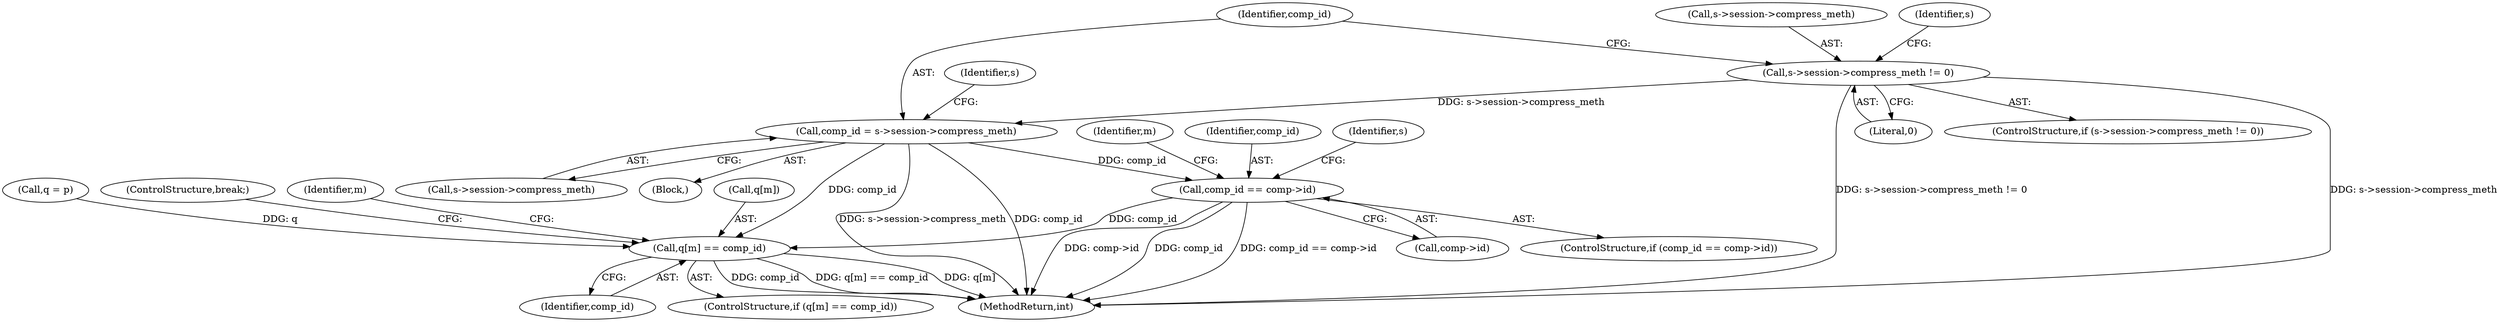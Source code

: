 digraph "0_openssl_a004e72b95835136d3f1ea90517f706c24c03da7@pointer" {
"1001165" [label="(Call,s->session->compress_meth != 0)"];
"1001175" [label="(Call,comp_id = s->session->compress_meth)"];
"1001218" [label="(Call,comp_id == comp->id)"];
"1001260" [label="(Call,q[m] == comp_id)"];
"1001206" [label="(Identifier,m)"];
"1001177" [label="(Call,s->session->compress_meth)"];
"1001171" [label="(Literal,0)"];
"1001165" [label="(Call,s->session->compress_meth != 0)"];
"1001175" [label="(Call,comp_id = s->session->compress_meth)"];
"1000936" [label="(Call,q = p)"];
"1001694" [label="(MethodReturn,int)"];
"1001260" [label="(Call,q[m] == comp_id)"];
"1001176" [label="(Identifier,comp_id)"];
"1001172" [label="(Block,)"];
"1001220" [label="(Call,comp->id)"];
"1001264" [label="(Identifier,comp_id)"];
"1001185" [label="(Identifier,s)"];
"1001265" [label="(ControlStructure,break;)"];
"1001219" [label="(Identifier,comp_id)"];
"1001257" [label="(Identifier,m)"];
"1001217" [label="(ControlStructure,if (comp_id == comp->id))"];
"1001228" [label="(Identifier,s)"];
"1001166" [label="(Call,s->session->compress_meth)"];
"1001164" [label="(ControlStructure,if (s->session->compress_meth != 0))"];
"1001281" [label="(Identifier,s)"];
"1001259" [label="(ControlStructure,if (q[m] == comp_id))"];
"1001261" [label="(Call,q[m])"];
"1001218" [label="(Call,comp_id == comp->id)"];
"1001165" -> "1001164"  [label="AST: "];
"1001165" -> "1001171"  [label="CFG: "];
"1001166" -> "1001165"  [label="AST: "];
"1001171" -> "1001165"  [label="AST: "];
"1001176" -> "1001165"  [label="CFG: "];
"1001281" -> "1001165"  [label="CFG: "];
"1001165" -> "1001694"  [label="DDG: s->session->compress_meth"];
"1001165" -> "1001694"  [label="DDG: s->session->compress_meth != 0"];
"1001165" -> "1001175"  [label="DDG: s->session->compress_meth"];
"1001175" -> "1001172"  [label="AST: "];
"1001175" -> "1001177"  [label="CFG: "];
"1001176" -> "1001175"  [label="AST: "];
"1001177" -> "1001175"  [label="AST: "];
"1001185" -> "1001175"  [label="CFG: "];
"1001175" -> "1001694"  [label="DDG: comp_id"];
"1001175" -> "1001694"  [label="DDG: s->session->compress_meth"];
"1001175" -> "1001218"  [label="DDG: comp_id"];
"1001175" -> "1001260"  [label="DDG: comp_id"];
"1001218" -> "1001217"  [label="AST: "];
"1001218" -> "1001220"  [label="CFG: "];
"1001219" -> "1001218"  [label="AST: "];
"1001220" -> "1001218"  [label="AST: "];
"1001228" -> "1001218"  [label="CFG: "];
"1001206" -> "1001218"  [label="CFG: "];
"1001218" -> "1001694"  [label="DDG: comp_id == comp->id"];
"1001218" -> "1001694"  [label="DDG: comp->id"];
"1001218" -> "1001694"  [label="DDG: comp_id"];
"1001218" -> "1001260"  [label="DDG: comp_id"];
"1001260" -> "1001259"  [label="AST: "];
"1001260" -> "1001264"  [label="CFG: "];
"1001261" -> "1001260"  [label="AST: "];
"1001264" -> "1001260"  [label="AST: "];
"1001265" -> "1001260"  [label="CFG: "];
"1001257" -> "1001260"  [label="CFG: "];
"1001260" -> "1001694"  [label="DDG: comp_id"];
"1001260" -> "1001694"  [label="DDG: q[m] == comp_id"];
"1001260" -> "1001694"  [label="DDG: q[m]"];
"1000936" -> "1001260"  [label="DDG: q"];
}

